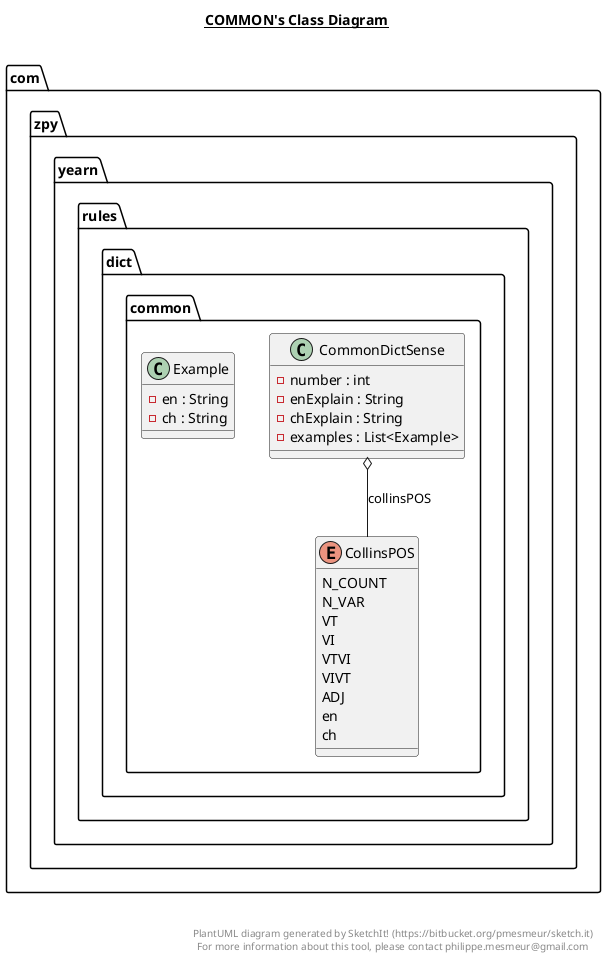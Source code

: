 @startuml

title __COMMON's Class Diagram__\n

  package com.zpy.yearn {
    package com.zpy.yearn.rules.dict.common {
      enum CollinsPOS {
        N_COUNT
        N_VAR
        VT
        VI
        VTVI
        VIVT
        ADJ
        en
        ch
      }
    }
  }
  

  package com.zpy.yearn {
    package com.zpy.yearn.rules.dict.common {
      class CommonDictSense {
          - number : int
          - enExplain : String
          - chExplain : String
          - examples : List<Example>
      }
    }
  }
  

  package com.zpy.yearn {
    package com.zpy.yearn.rules.dict.common {
      class Example {
          - en : String
          - ch : String
      }
    }
  }
  

  CommonDictSense o-- CollinsPOS : collinsPOS


right footer


PlantUML diagram generated by SketchIt! (https://bitbucket.org/pmesmeur/sketch.it)
For more information about this tool, please contact philippe.mesmeur@gmail.com
endfooter

@enduml
